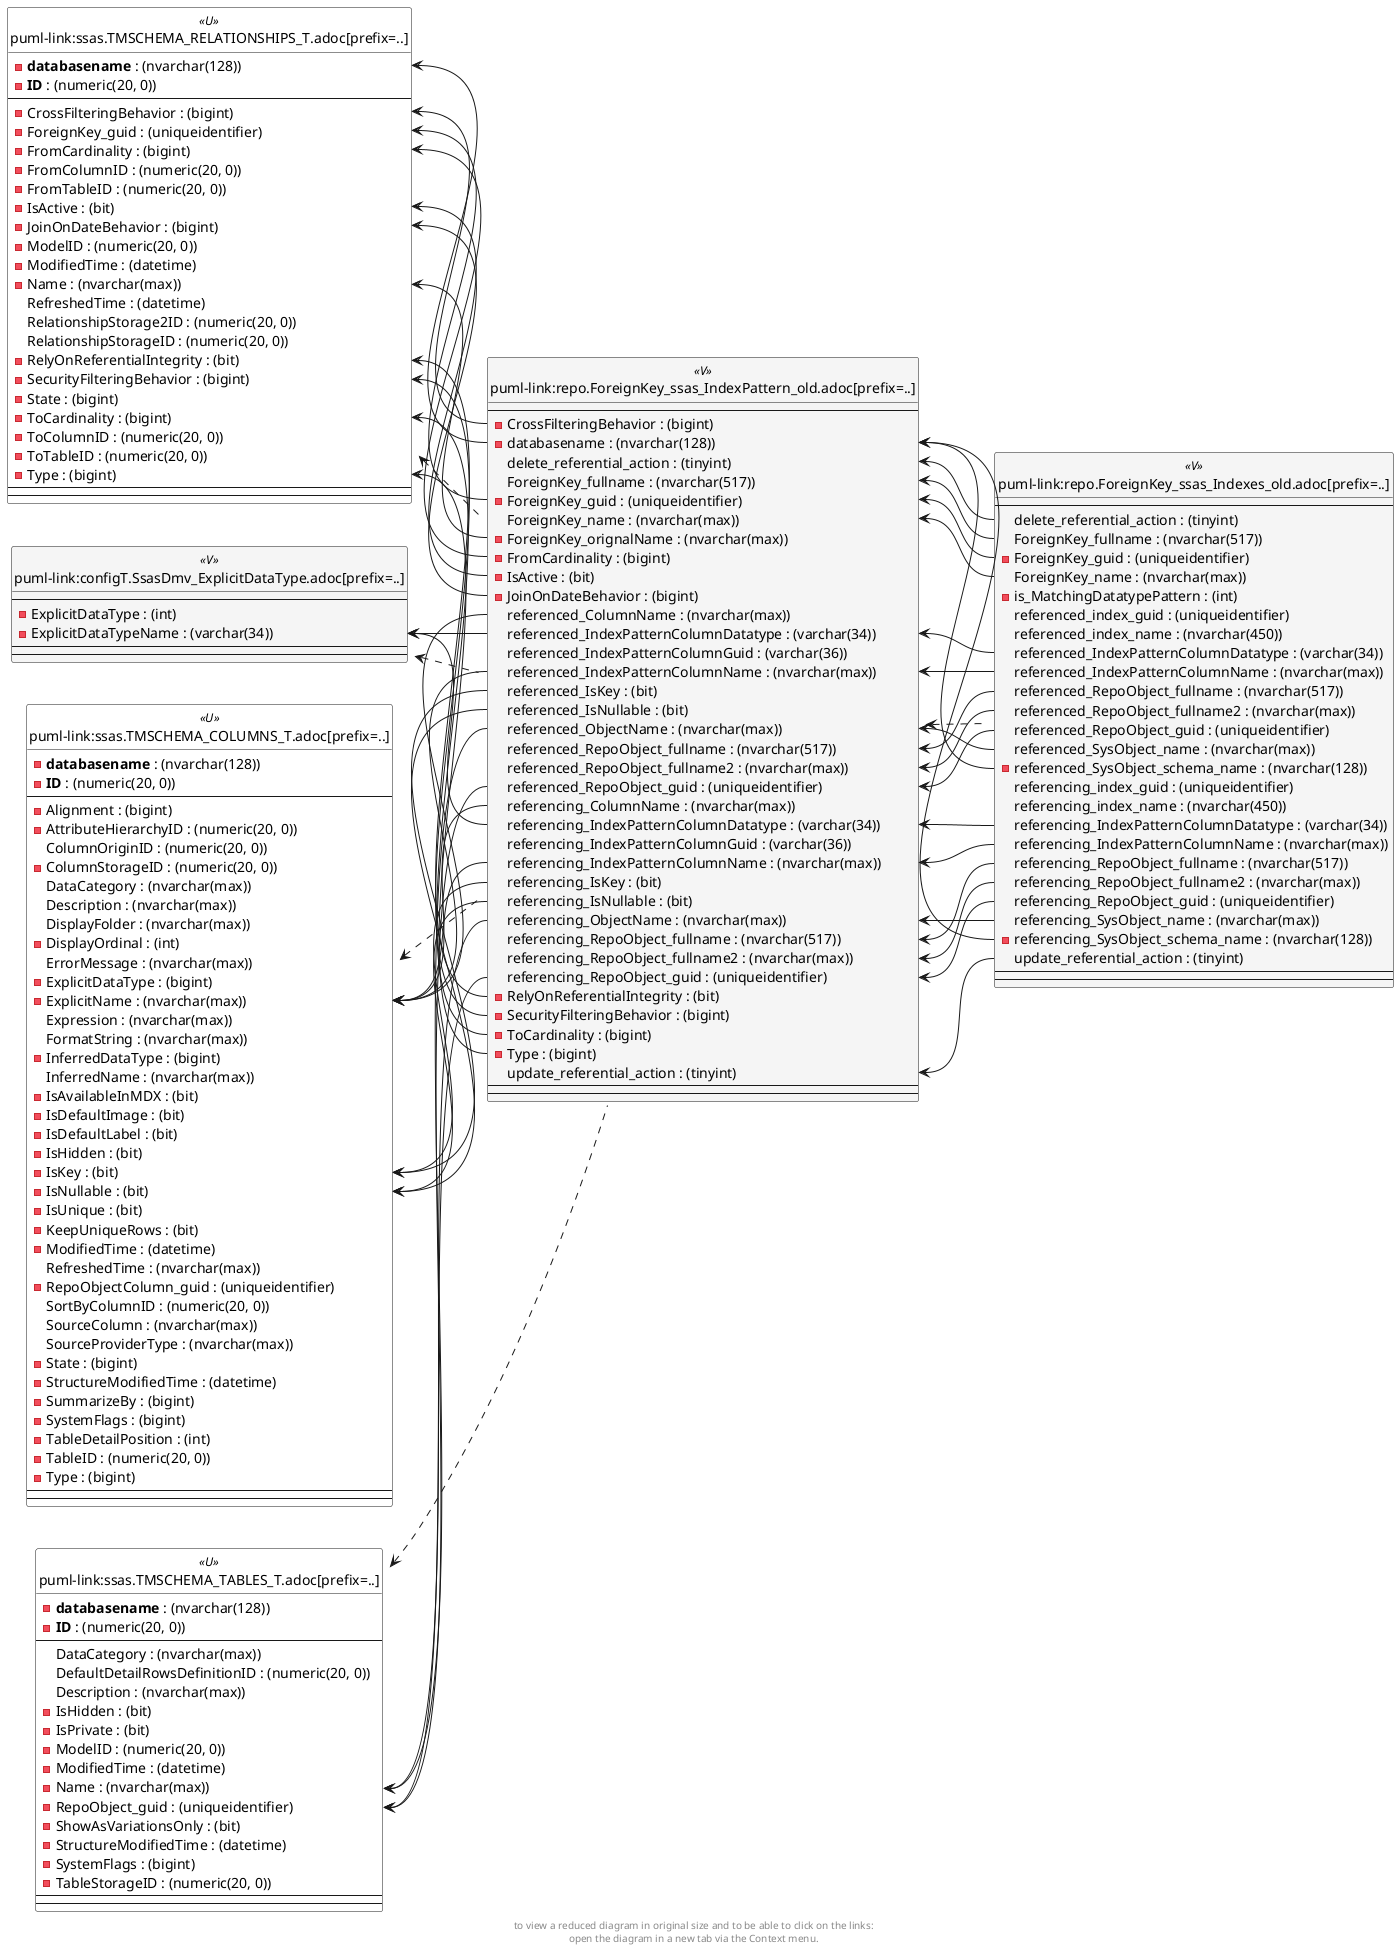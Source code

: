 @startuml
left to right direction
'top to bottom direction
hide circle
'avoide "." issues:
set namespaceSeparator none


skinparam class {
  BackgroundColor White
  BackgroundColor<<FN>> Yellow
  BackgroundColor<<FS>> Yellow
  BackgroundColor<<FT>> LightGray
  BackgroundColor<<IF>> Yellow
  BackgroundColor<<IS>> Yellow
  BackgroundColor<<P>> Aqua
  BackgroundColor<<PC>> Aqua
  BackgroundColor<<SN>> Yellow
  BackgroundColor<<SO>> SlateBlue
  BackgroundColor<<TF>> LightGray
  BackgroundColor<<TR>> Tomato
  BackgroundColor<<U>> White
  BackgroundColor<<V>> WhiteSmoke
  BackgroundColor<<X>> Aqua
}


entity "puml-link:configT.SsasDmv_ExplicitDataType.adoc[prefix=..]" as configT.SsasDmv_ExplicitDataType << V >> {
  --
  - ExplicitDataType : (int)
  - ExplicitDataTypeName : (varchar(34))
  --
  --
}

entity "puml-link:repo.ForeignKey_ssas_Indexes_old.adoc[prefix=..]" as repo.ForeignKey_ssas_Indexes_old << V >> {
  --
  delete_referential_action : (tinyint)
  ForeignKey_fullname : (nvarchar(517))
  - ForeignKey_guid : (uniqueidentifier)
  ForeignKey_name : (nvarchar(max))
  - is_MatchingDatatypePattern : (int)
  referenced_index_guid : (uniqueidentifier)
  referenced_index_name : (nvarchar(450))
  referenced_IndexPatternColumnDatatype : (varchar(34))
  referenced_IndexPatternColumnName : (nvarchar(max))
  referenced_RepoObject_fullname : (nvarchar(517))
  referenced_RepoObject_fullname2 : (nvarchar(max))
  referenced_RepoObject_guid : (uniqueidentifier)
  referenced_SysObject_name : (nvarchar(max))
  - referenced_SysObject_schema_name : (nvarchar(128))
  referencing_index_guid : (uniqueidentifier)
  referencing_index_name : (nvarchar(450))
  referencing_IndexPatternColumnDatatype : (varchar(34))
  referencing_IndexPatternColumnName : (nvarchar(max))
  referencing_RepoObject_fullname : (nvarchar(517))
  referencing_RepoObject_fullname2 : (nvarchar(max))
  referencing_RepoObject_guid : (uniqueidentifier)
  referencing_SysObject_name : (nvarchar(max))
  - referencing_SysObject_schema_name : (nvarchar(128))
  update_referential_action : (tinyint)
  --
  --
}

entity "puml-link:repo.ForeignKey_ssas_IndexPattern_old.adoc[prefix=..]" as repo.ForeignKey_ssas_IndexPattern_old << V >> {
  --
  - CrossFilteringBehavior : (bigint)
  - databasename : (nvarchar(128))
  delete_referential_action : (tinyint)
  ForeignKey_fullname : (nvarchar(517))
  - ForeignKey_guid : (uniqueidentifier)
  ForeignKey_name : (nvarchar(max))
  - ForeignKey_orignalName : (nvarchar(max))
  - FromCardinality : (bigint)
  - IsActive : (bit)
  - JoinOnDateBehavior : (bigint)
  referenced_ColumnName : (nvarchar(max))
  referenced_IndexPatternColumnDatatype : (varchar(34))
  referenced_IndexPatternColumnGuid : (varchar(36))
  referenced_IndexPatternColumnName : (nvarchar(max))
  referenced_IsKey : (bit)
  referenced_IsNullable : (bit)
  referenced_ObjectName : (nvarchar(max))
  referenced_RepoObject_fullname : (nvarchar(517))
  referenced_RepoObject_fullname2 : (nvarchar(max))
  referenced_RepoObject_guid : (uniqueidentifier)
  referencing_ColumnName : (nvarchar(max))
  referencing_IndexPatternColumnDatatype : (varchar(34))
  referencing_IndexPatternColumnGuid : (varchar(36))
  referencing_IndexPatternColumnName : (nvarchar(max))
  referencing_IsKey : (bit)
  referencing_IsNullable : (bit)
  referencing_ObjectName : (nvarchar(max))
  referencing_RepoObject_fullname : (nvarchar(517))
  referencing_RepoObject_fullname2 : (nvarchar(max))
  referencing_RepoObject_guid : (uniqueidentifier)
  - RelyOnReferentialIntegrity : (bit)
  - SecurityFilteringBehavior : (bigint)
  - ToCardinality : (bigint)
  - Type : (bigint)
  update_referential_action : (tinyint)
  --
  --
}

entity "puml-link:ssas.TMSCHEMA_COLUMNS_T.adoc[prefix=..]" as ssas.TMSCHEMA_COLUMNS_T << U >> {
  - **databasename** : (nvarchar(128))
  - **ID** : (numeric(20, 0))
  --
  - Alignment : (bigint)
  - AttributeHierarchyID : (numeric(20, 0))
  ColumnOriginID : (numeric(20, 0))
  - ColumnStorageID : (numeric(20, 0))
  DataCategory : (nvarchar(max))
  Description : (nvarchar(max))
  DisplayFolder : (nvarchar(max))
  - DisplayOrdinal : (int)
  ErrorMessage : (nvarchar(max))
  - ExplicitDataType : (bigint)
  - ExplicitName : (nvarchar(max))
  Expression : (nvarchar(max))
  FormatString : (nvarchar(max))
  - InferredDataType : (bigint)
  InferredName : (nvarchar(max))
  - IsAvailableInMDX : (bit)
  - IsDefaultImage : (bit)
  - IsDefaultLabel : (bit)
  - IsHidden : (bit)
  - IsKey : (bit)
  - IsNullable : (bit)
  - IsUnique : (bit)
  - KeepUniqueRows : (bit)
  - ModifiedTime : (datetime)
  RefreshedTime : (nvarchar(max))
  - RepoObjectColumn_guid : (uniqueidentifier)
  SortByColumnID : (numeric(20, 0))
  SourceColumn : (nvarchar(max))
  SourceProviderType : (nvarchar(max))
  - State : (bigint)
  - StructureModifiedTime : (datetime)
  - SummarizeBy : (bigint)
  - SystemFlags : (bigint)
  - TableDetailPosition : (int)
  - TableID : (numeric(20, 0))
  - Type : (bigint)
  --
  --
}

entity "puml-link:ssas.TMSCHEMA_RELATIONSHIPS_T.adoc[prefix=..]" as ssas.TMSCHEMA_RELATIONSHIPS_T << U >> {
  - **databasename** : (nvarchar(128))
  - **ID** : (numeric(20, 0))
  --
  - CrossFilteringBehavior : (bigint)
  - ForeignKey_guid : (uniqueidentifier)
  - FromCardinality : (bigint)
  - FromColumnID : (numeric(20, 0))
  - FromTableID : (numeric(20, 0))
  - IsActive : (bit)
  - JoinOnDateBehavior : (bigint)
  - ModelID : (numeric(20, 0))
  - ModifiedTime : (datetime)
  - Name : (nvarchar(max))
  RefreshedTime : (datetime)
  RelationshipStorage2ID : (numeric(20, 0))
  RelationshipStorageID : (numeric(20, 0))
  - RelyOnReferentialIntegrity : (bit)
  - SecurityFilteringBehavior : (bigint)
  - State : (bigint)
  - ToCardinality : (bigint)
  - ToColumnID : (numeric(20, 0))
  - ToTableID : (numeric(20, 0))
  - Type : (bigint)
  --
  --
}

entity "puml-link:ssas.TMSCHEMA_TABLES_T.adoc[prefix=..]" as ssas.TMSCHEMA_TABLES_T << U >> {
  - **databasename** : (nvarchar(128))
  - **ID** : (numeric(20, 0))
  --
  DataCategory : (nvarchar(max))
  DefaultDetailRowsDefinitionID : (numeric(20, 0))
  Description : (nvarchar(max))
  - IsHidden : (bit)
  - IsPrivate : (bit)
  - ModelID : (numeric(20, 0))
  - ModifiedTime : (datetime)
  - Name : (nvarchar(max))
  - RepoObject_guid : (uniqueidentifier)
  - ShowAsVariationsOnly : (bit)
  - StructureModifiedTime : (datetime)
  - SystemFlags : (bigint)
  - TableStorageID : (numeric(20, 0))
  --
  --
}

configT.SsasDmv_ExplicitDataType <.. repo.ForeignKey_ssas_IndexPattern_old
repo.ForeignKey_ssas_IndexPattern_old <.. repo.ForeignKey_ssas_Indexes_old
ssas.TMSCHEMA_COLUMNS_T <.. repo.ForeignKey_ssas_IndexPattern_old
ssas.TMSCHEMA_RELATIONSHIPS_T <.. repo.ForeignKey_ssas_IndexPattern_old
ssas.TMSCHEMA_TABLES_T <.. repo.ForeignKey_ssas_IndexPattern_old
configT.SsasDmv_ExplicitDataType::ExplicitDataTypeName <-- repo.ForeignKey_ssas_IndexPattern_old::referenced_IndexPatternColumnDatatype
configT.SsasDmv_ExplicitDataType::ExplicitDataTypeName <-- repo.ForeignKey_ssas_IndexPattern_old::referencing_IndexPatternColumnDatatype
repo.ForeignKey_ssas_IndexPattern_old::databasename <-- repo.ForeignKey_ssas_Indexes_old::referenced_SysObject_schema_name
repo.ForeignKey_ssas_IndexPattern_old::databasename <-- repo.ForeignKey_ssas_Indexes_old::referencing_SysObject_schema_name
repo.ForeignKey_ssas_IndexPattern_old::delete_referential_action <-- repo.ForeignKey_ssas_Indexes_old::delete_referential_action
repo.ForeignKey_ssas_IndexPattern_old::ForeignKey_fullname <-- repo.ForeignKey_ssas_Indexes_old::ForeignKey_fullname
repo.ForeignKey_ssas_IndexPattern_old::ForeignKey_guid <-- repo.ForeignKey_ssas_Indexes_old::ForeignKey_guid
repo.ForeignKey_ssas_IndexPattern_old::ForeignKey_name <-- repo.ForeignKey_ssas_Indexes_old::ForeignKey_name
repo.ForeignKey_ssas_IndexPattern_old::referenced_IndexPatternColumnDatatype <-- repo.ForeignKey_ssas_Indexes_old::referenced_IndexPatternColumnDatatype
repo.ForeignKey_ssas_IndexPattern_old::referenced_IndexPatternColumnName <-- repo.ForeignKey_ssas_Indexes_old::referenced_IndexPatternColumnName
repo.ForeignKey_ssas_IndexPattern_old::referenced_ObjectName <-- repo.ForeignKey_ssas_Indexes_old::referenced_SysObject_name
repo.ForeignKey_ssas_IndexPattern_old::referenced_RepoObject_fullname <-- repo.ForeignKey_ssas_Indexes_old::referenced_RepoObject_fullname
repo.ForeignKey_ssas_IndexPattern_old::referenced_RepoObject_fullname2 <-- repo.ForeignKey_ssas_Indexes_old::referenced_RepoObject_fullname2
repo.ForeignKey_ssas_IndexPattern_old::referenced_RepoObject_guid <-- repo.ForeignKey_ssas_Indexes_old::referenced_RepoObject_guid
repo.ForeignKey_ssas_IndexPattern_old::referencing_IndexPatternColumnDatatype <-- repo.ForeignKey_ssas_Indexes_old::referencing_IndexPatternColumnDatatype
repo.ForeignKey_ssas_IndexPattern_old::referencing_IndexPatternColumnName <-- repo.ForeignKey_ssas_Indexes_old::referencing_IndexPatternColumnName
repo.ForeignKey_ssas_IndexPattern_old::referencing_ObjectName <-- repo.ForeignKey_ssas_Indexes_old::referencing_SysObject_name
repo.ForeignKey_ssas_IndexPattern_old::referencing_RepoObject_fullname <-- repo.ForeignKey_ssas_Indexes_old::referencing_RepoObject_fullname
repo.ForeignKey_ssas_IndexPattern_old::referencing_RepoObject_fullname2 <-- repo.ForeignKey_ssas_Indexes_old::referencing_RepoObject_fullname2
repo.ForeignKey_ssas_IndexPattern_old::referencing_RepoObject_guid <-- repo.ForeignKey_ssas_Indexes_old::referencing_RepoObject_guid
repo.ForeignKey_ssas_IndexPattern_old::update_referential_action <-- repo.ForeignKey_ssas_Indexes_old::update_referential_action
ssas.TMSCHEMA_COLUMNS_T::ExplicitName <-- repo.ForeignKey_ssas_IndexPattern_old::referenced_IndexPatternColumnName
ssas.TMSCHEMA_COLUMNS_T::ExplicitName <-- repo.ForeignKey_ssas_IndexPattern_old::referencing_IndexPatternColumnName
ssas.TMSCHEMA_COLUMNS_T::ExplicitName <-- repo.ForeignKey_ssas_IndexPattern_old::referenced_ColumnName
ssas.TMSCHEMA_COLUMNS_T::ExplicitName <-- repo.ForeignKey_ssas_IndexPattern_old::referencing_ColumnName
ssas.TMSCHEMA_COLUMNS_T::IsKey <-- repo.ForeignKey_ssas_IndexPattern_old::referenced_IsKey
ssas.TMSCHEMA_COLUMNS_T::IsKey <-- repo.ForeignKey_ssas_IndexPattern_old::referencing_IsKey
ssas.TMSCHEMA_COLUMNS_T::IsNullable <-- repo.ForeignKey_ssas_IndexPattern_old::referenced_IsNullable
ssas.TMSCHEMA_COLUMNS_T::IsNullable <-- repo.ForeignKey_ssas_IndexPattern_old::referencing_IsNullable
ssas.TMSCHEMA_RELATIONSHIPS_T::CrossFilteringBehavior <-- repo.ForeignKey_ssas_IndexPattern_old::CrossFilteringBehavior
ssas.TMSCHEMA_RELATIONSHIPS_T::databasename <-- repo.ForeignKey_ssas_IndexPattern_old::databasename
ssas.TMSCHEMA_RELATIONSHIPS_T::ForeignKey_guid <-- repo.ForeignKey_ssas_IndexPattern_old::ForeignKey_guid
ssas.TMSCHEMA_RELATIONSHIPS_T::FromCardinality <-- repo.ForeignKey_ssas_IndexPattern_old::FromCardinality
ssas.TMSCHEMA_RELATIONSHIPS_T::IsActive <-- repo.ForeignKey_ssas_IndexPattern_old::IsActive
ssas.TMSCHEMA_RELATIONSHIPS_T::JoinOnDateBehavior <-- repo.ForeignKey_ssas_IndexPattern_old::JoinOnDateBehavior
ssas.TMSCHEMA_RELATIONSHIPS_T::Name <-- repo.ForeignKey_ssas_IndexPattern_old::ForeignKey_orignalName
ssas.TMSCHEMA_RELATIONSHIPS_T::RelyOnReferentialIntegrity <-- repo.ForeignKey_ssas_IndexPattern_old::RelyOnReferentialIntegrity
ssas.TMSCHEMA_RELATIONSHIPS_T::SecurityFilteringBehavior <-- repo.ForeignKey_ssas_IndexPattern_old::SecurityFilteringBehavior
ssas.TMSCHEMA_RELATIONSHIPS_T::ToCardinality <-- repo.ForeignKey_ssas_IndexPattern_old::ToCardinality
ssas.TMSCHEMA_RELATIONSHIPS_T::Type <-- repo.ForeignKey_ssas_IndexPattern_old::Type
ssas.TMSCHEMA_TABLES_T::Name <-- repo.ForeignKey_ssas_IndexPattern_old::referenced_ObjectName
ssas.TMSCHEMA_TABLES_T::Name <-- repo.ForeignKey_ssas_IndexPattern_old::referencing_ObjectName
ssas.TMSCHEMA_TABLES_T::RepoObject_guid <-- repo.ForeignKey_ssas_IndexPattern_old::referenced_RepoObject_guid
ssas.TMSCHEMA_TABLES_T::RepoObject_guid <-- repo.ForeignKey_ssas_IndexPattern_old::referencing_RepoObject_guid
footer
to view a reduced diagram in original size and to be able to click on the links:
open the diagram in a new tab via the Context menu.
end footer

@enduml

